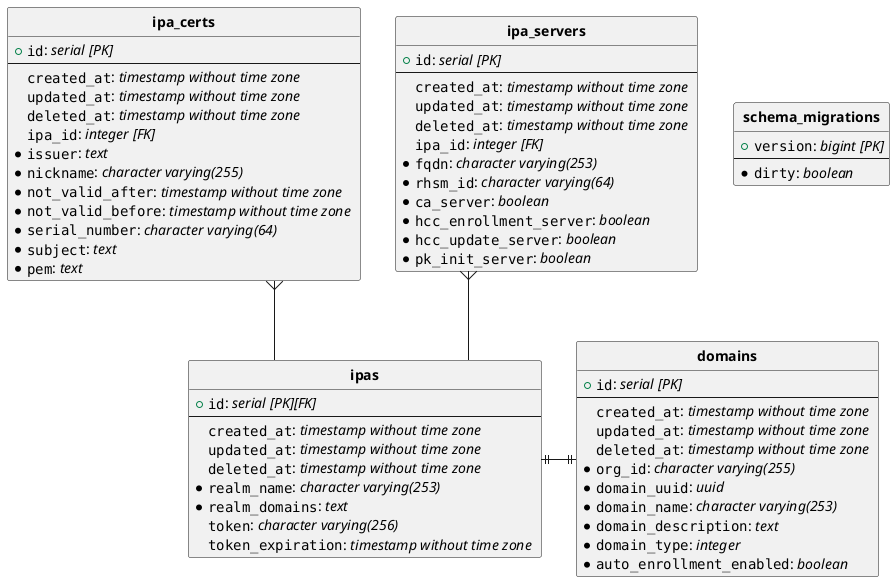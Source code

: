 @startuml
hide circle
skinparam linetype ortho

entity "**domains**" {
  + ""id"": //serial [PK]//
  --
  ""created_at"": //timestamp without time zone //
  ""updated_at"": //timestamp without time zone //
  ""deleted_at"": //timestamp without time zone //
  *""org_id"": //character varying(255) //
  *""domain_uuid"": //uuid //
  *""domain_name"": //character varying(253) //
  *""domain_description"": //text //
  *""domain_type"": //integer //
  *""auto_enrollment_enabled"": //boolean //
}

entity "**ipa_certs**" {
  + ""id"": //serial [PK]//
  --
  ""created_at"": //timestamp without time zone //
  ""updated_at"": //timestamp without time zone //
  ""deleted_at"": //timestamp without time zone //
  ""ipa_id"": //integer [FK]//
  *""issuer"": //text //
  *""nickname"": //character varying(255) //
  *""not_valid_after"": //timestamp without time zone //
  *""not_valid_before"": //timestamp without time zone //
  *""serial_number"": //character varying(64) //
  *""subject"": //text //
  *""pem"": //text //
}

entity "**ipa_servers**" {
  + ""id"": //serial [PK]//
  --
  ""created_at"": //timestamp without time zone //
  ""updated_at"": //timestamp without time zone //
  ""deleted_at"": //timestamp without time zone //
  ""ipa_id"": //integer [FK]//
  *""fqdn"": //character varying(253) //
  *""rhsm_id"": //character varying(64) //
  *""ca_server"": //boolean //
  *""hcc_enrollment_server"": //boolean //
  *""hcc_update_server"": //boolean //
  *""pk_init_server"": //boolean //
}

entity "**ipas**" {
  + ""id"": //serial [PK][FK]//
  --
  ""created_at"": //timestamp without time zone //
  ""updated_at"": //timestamp without time zone //
  ""deleted_at"": //timestamp without time zone //
  *""realm_name"": //character varying(253) //
  *""realm_domains"": //text //
  ""token"": //character varying(256) //
  ""token_expiration"": //timestamp without time zone //
}

entity "**schema_migrations**" {
  + ""version"": //bigint [PK]//
  --
  *""dirty"": //boolean //
}

"**ipa_certs**"   }--  "**ipas**"

"**ipa_servers**"   }--  "**ipas**"

"**ipas**"  ||-||  "**domains**"
@enduml
